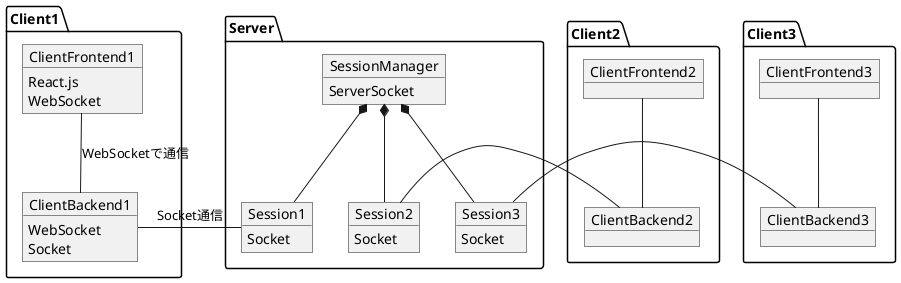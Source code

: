 @startuml 全体のオブジェクト図

package Client1 {
    object ClientFrontend1 {
        React.js
        WebSocket
    }

    object ClientBackend1 {
        WebSocket
        Socket
    }
}

package Server {
    object SessionManager {
        ServerSocket
    }
    object Session1 {
        Socket
    }
    object Session2 {
        Socket
    }
    object Session3 {
        Socket
    }
}

package Client2 {
    object ClientFrontend2
    object ClientBackend2
}

package Client3 {
    object ClientFrontend3
    object ClientBackend3
}

SessionManager *-- Session1
SessionManager *-- Session2
SessionManager *-- Session3

ClientFrontend1 -- ClientBackend1 : WebSocketで通信
ClientFrontend2 -- ClientBackend2
ClientFrontend3 -- ClientBackend3

ClientBackend1 - Session1 : Socket通信
ClientBackend2 - Session2
ClientBackend3 - Session3

@enduml